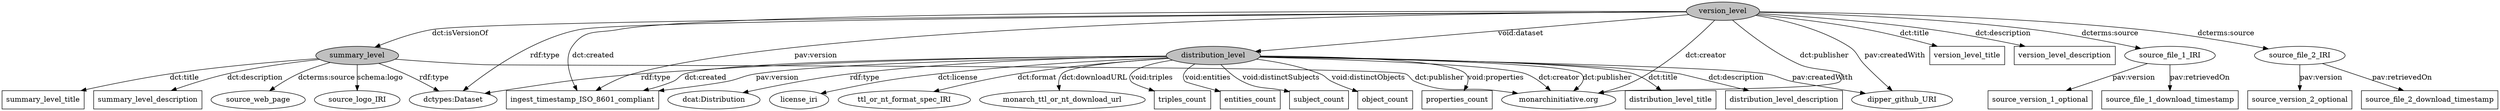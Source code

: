 digraph metadata_model {
    summary_level[style=filled, fillcolor=grey]
    version_level[style=filled, fillcolor=grey]
    distribution_level[style=filled, fillcolor=grey]

    summary_level_title [shape=box]
    summary_level_description [shape=box]
    version_level_title [shape=box]
    version_level_description [shape=box]
    distribution_level_title [shape=box]
    distribution_level_description [shape=box]
    ingest_timestamp_ISO_8601_compliant [shape=box]
    source_file_1_download_timestamp [shape=box]
    source_file_2_download_timestamp [shape=box]
    source_version_1_optional [shape=box]
    source_version_2_optional [shape=box]
    triples_count [shape=box]
    entities_count [shape=box]
    subject_count [shape=box]
    object_count [shape=box]
    properties_count [shape=box]

    // summary level triples:
    summary_level -> "dctypes:Dataset" [label="rdf:type"]
    summary_level -> summary_level_title [label="dct:title"]
    summary_level -> summary_level_description [label="dct:description"]
    summary_level -> source_web_page [label="dcterms:source"]
    summary_level -> source_logo_IRI [label="schema:logo"]
    summary_level -> "monarchinitiative.org" [label="dct:publisher"]

    // version level triples:
    version_level -> "dctypes:Dataset" [label="rdf:type"]
    version_level -> version_level_title [label="dct:title"]
    version_level -> version_level_description [label="dct:description"]
    version_level -> ingest_timestamp_ISO_8601_compliant [label="dct:created"]
    version_level -> ingest_timestamp_ISO_8601_compliant [label="pav:version"]
    version_level -> "monarchinitiative.org" [label="dct:creator"]
    version_level -> "monarchinitiative.org" [label="dct:publisher"]
    version_level -> summary_level [label="dct:isVersionOf"]
    version_level -> source_file_1_IRI [label="dcterms:source"]
    version_level -> source_file_2_IRI [label="dcterms:source"]

    source_file_1_IRI -> source_file_1_download_timestamp [label="pav:retrievedOn"]
    source_file_1_IRI -> source_version_1_optional [label="pav:version"]
    source_file_2_IRI -> source_file_2_download_timestamp  [label="pav:retrievedOn"]
    source_file_2_IRI -> source_version_2_optional  [label="pav:version"]

    version_level -> dipper_github_URI [label="pav:createdWith"]
    version_level -> distribution_level [label="void:dataset"]

    // distribution level triples:
    distribution_level -> "dctypes:Dataset" [label="rdf:type"]
    distribution_level -> "dcat:Distribution" [label="rdf:type"]
    distribution_level -> distribution_level_title [label="dct:title"]
    distribution_level -> distribution_level_description [label="dct:description"]
    distribution_level -> ingest_timestamp_ISO_8601_compliant [label="dct:created"]
    distribution_level -> ingest_timestamp_ISO_8601_compliant [label="pav:version"]
    distribution_level -> "monarchinitiative.org" [label="dct:creator"]
    distribution_level -> "monarchinitiative.org" [label="dct:publisher"]
    distribution_level -> license_iri [label="dct:license"]
    distribution_level -> dipper_github_URI [label="pav:createdWith"]
    distribution_level -> ttl_or_nt_format_spec_IRI [label="dct:format"]
    distribution_level -> monarch_ttl_or_nt_download_url [label="dct:downloadURL"]
    distribution_level -> triples_count [label="void:triples"]
    distribution_level -> entities_count [label="void:entities"]
    distribution_level -> subject_count [label="void:distinctSubjects"]
    distribution_level -> object_count [label="void:distinctObjects"]
    distribution_level -> properties_count [label="void:properties"]
}
